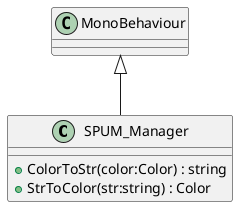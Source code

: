 @startuml
class SPUM_Manager {
    + ColorToStr(color:Color) : string
    + StrToColor(str:string) : Color
}
MonoBehaviour <|-- SPUM_Manager
@enduml
